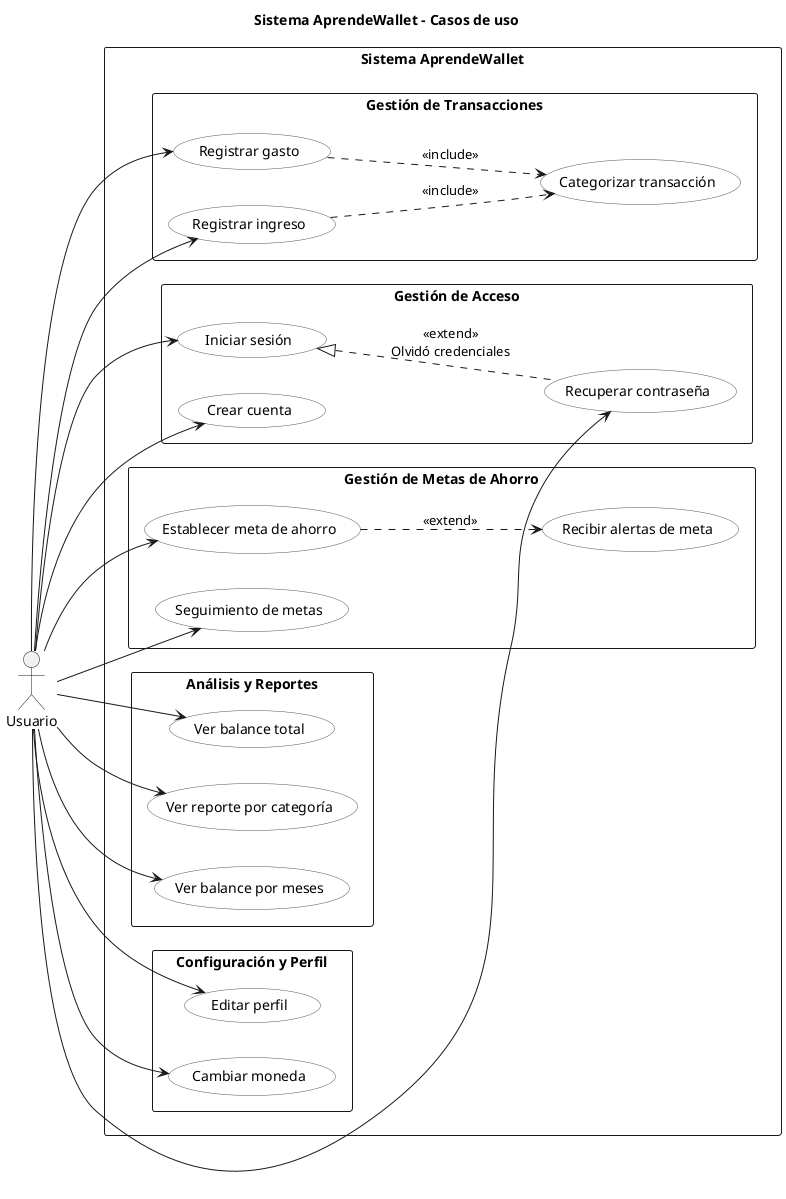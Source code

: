 @startuml
title Sistema AprendeWallet - Casos de uso
left to right direction
skinparam packageStyle rectangle
skinparam usecase {
  BackgroundColor White
  BorderColor #555
}
actor "Usuario" as U

rectangle "Sistema AprendeWallet" {

    package "Gestión de Acceso" {
        (Crear cuenta) as UC1
        (Iniciar sesión) as UC2
        (Recuperar contraseña) as UC3
    }

    package "Gestión de Transacciones" {
        (Registrar gasto) as UC4a
        (Registrar ingreso) as UC4b
        (Categorizar transacción) as UC4c
    }

    package "Gestión de Metas de Ahorro" {
        (Establecer meta de ahorro) as UC5a
        (Seguimiento de metas) as UC5b
        (Recibir alertas de meta) as UC5c
    }

    package "Análisis y Reportes" {
        (Ver balance total) as UC6a
        (Ver reporte por categoría) as UC6b
        (Ver balance por meses) as UC6c
    }

    package "Configuración y Perfil" {
        (Editar perfil) as UC7a
        (Cambiar moneda) as UC7b
    }

    ' Relaciones entre casos de uso
    UC3 .u.|> UC2 : <<extend>>\nOlvidó credenciales
    
    UC4a ..> UC4c : <<include>>
    UC4b ..> UC4c : <<include>>
    
    UC5a ..> UC5c : <<extend>>
}

' Asociaciones actor-UC
U --> UC1
U --> UC2
U --> UC3
U --> UC4a
U --> UC4b
U --> UC5a
U --> UC5b
U --> UC6a
U --> UC6b
U --> UC6c
U --> UC7a
U --> UC7b

@enduml